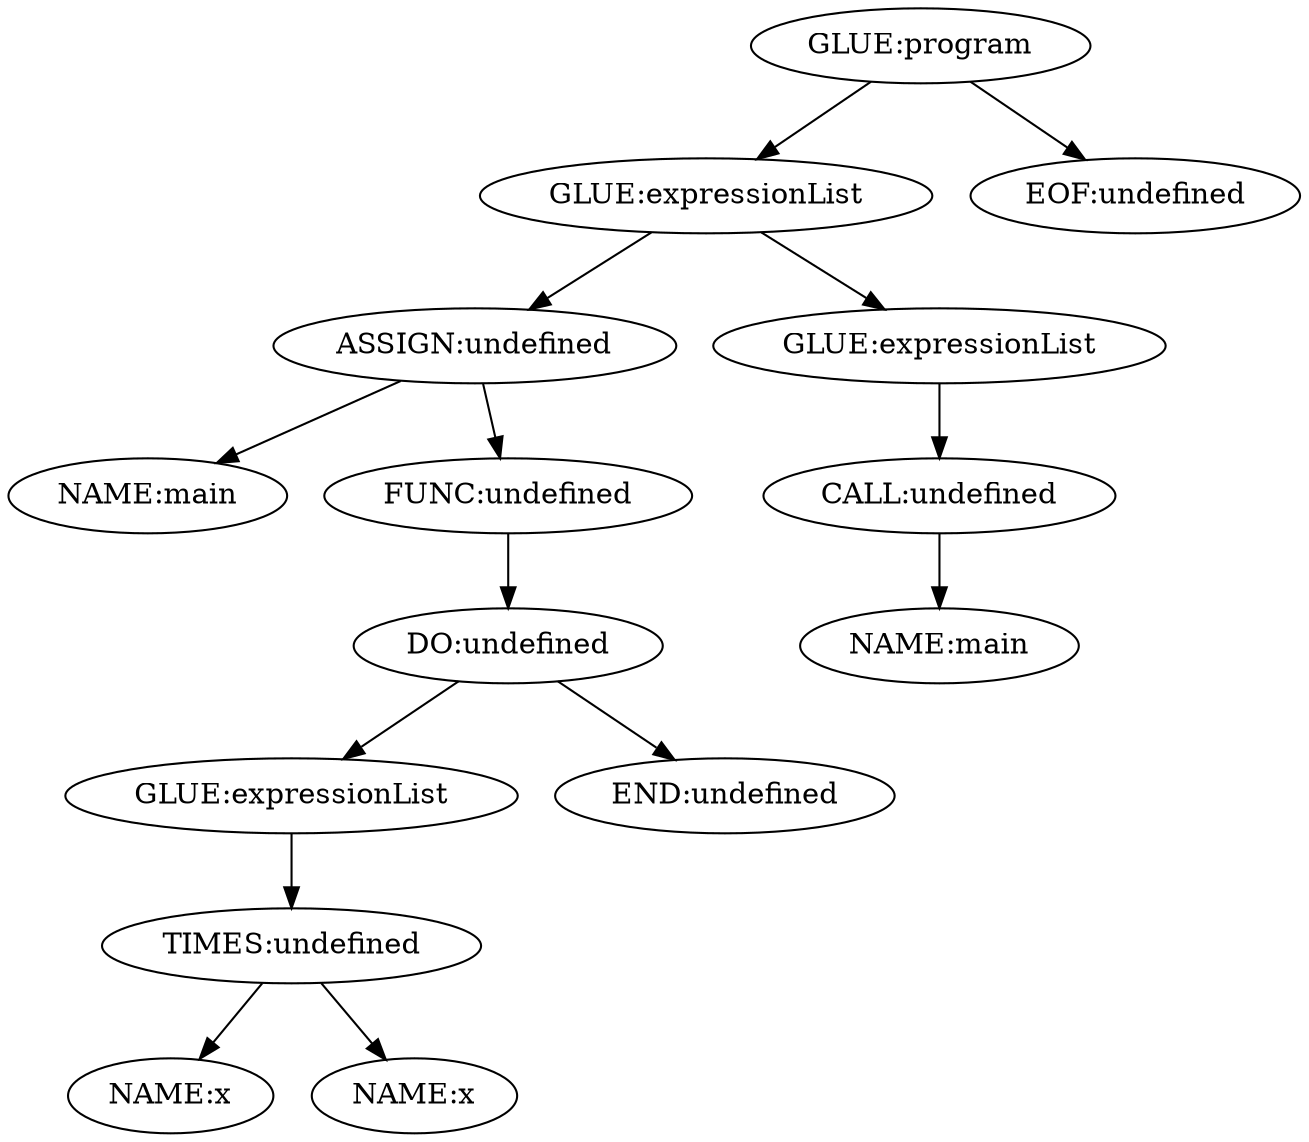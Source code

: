 digraph G {
	graph [bb="0,0,514.43,540"];
	node [label="\N"];
	1	 [height=0.5,
		label="GLUE:program",
		pos="365.28,522",
		width=1.8361];
	2	 [height=0.5,
		label="GLUE:expressionList",
		pos="280.28,450",
		width=2.4367];
	1 -> 2	 [pos="e,300.48,467.63 345.57,504.76 334.57,495.71 320.68,484.27 308.55,474.28"];
	130	 [height=0.5,
		label="EOF:undefined",
		pos="450.28,450",
		width=1.7819];
	1 -> 130	 [pos="e,430.68,467.15 385,504.76 396.26,495.49 410.56,483.71 422.9,473.55"];
	3	 [height=0.5,
		label="ASSIGN:undefined",
		pos="188.28,378",
		width=2.2051];
	2 -> 3	 [pos="e,209.93,395.47 258.48,432.41 246.45,423.26 231.33,411.76 218.21,401.77"];
	124	 [height=0.5,
		label="GLUE:expressionList",
		pos="373.28,378",
		width=2.4367];
	2 -> 124	 [pos="e,351.4,395.47 302.32,432.41 314.6,423.17 330.06,411.54 343.41,401.49"];
	0	 [height=0.5,
		label="NAME:main",
		pos="56.285,306",
		width=1.5635];
	3 -> 0	 [pos="e,84.005,321.7 158.66,361.29 139.19,350.97 113.59,337.39 92.854,326.39"];
	4	 [height=0.5,
		label="FUNC:undefined",
		pos="201.28,306",
		width=1.9731];
	3 -> 4	 [pos="e,198.11,324.1 191.5,359.7 192.93,351.98 194.65,342.71 196.25,334.11"];
	48	 [height=0.5,
		label="DO:undefined",
		pos="201.28,234",
		width=1.6726];
	4 -> 48	 [pos="e,201.28,252.1 201.28,287.7 201.28,279.98 201.28,270.71 201.28,262.11"];
	50	 [height=0.5,
		label="GLUE:expressionList",
		pos="116.28,162",
		width=2.4367];
	48 -> 50	 [pos="e,136.48,179.63 181.57,216.76 170.57,207.71 156.68,196.27 144.55,186.28"];
	120	 [height=0.5,
		label="END:undefined",
		pos="287.28,162",
		width=1.8227];
	48 -> 120	 [pos="e,267.15,179.39 221.23,216.76 232.55,207.55 246.89,195.88 259.31,185.77"];
	51	 [height=0.5,
		label="TIMES:undefined",
		pos="116.28,90",
		width=2.0548];
	50 -> 51	 [pos="e,116.28,108.1 116.28,143.7 116.28,135.98 116.28,126.71 116.28,118.11"];
	49	 [height=0.5,
		label="NAME:x",
		pos="64.285,18",
		width=1.1951];
	51 -> 49	 [pos="e,76.398,35.307 103.7,72.055 97.345,63.505 89.523,52.975 82.526,43.556"];
	52	 [height=0.5,
		label="NAME:x",
		pos="168.28,18",
		width=1.1951];
	51 -> 52	 [pos="e,156.17,35.307 128.87,72.055 135.22,63.505 143.05,52.975 150.04,43.556"];
	123	 [height=0.5,
		label="CALL:undefined",
		pos="373.28,306",
		width=1.9592];
	124 -> 123	 [pos="e,373.28,324.1 373.28,359.7 373.28,351.98 373.28,342.71 373.28,334.11"];
	125	 [height=0.5,
		label="NAME:main",
		pos="373.28,234",
		width=1.5635];
	123 -> 125	 [pos="e,373.28,252.1 373.28,287.7 373.28,279.98 373.28,270.71 373.28,262.11"];
}
